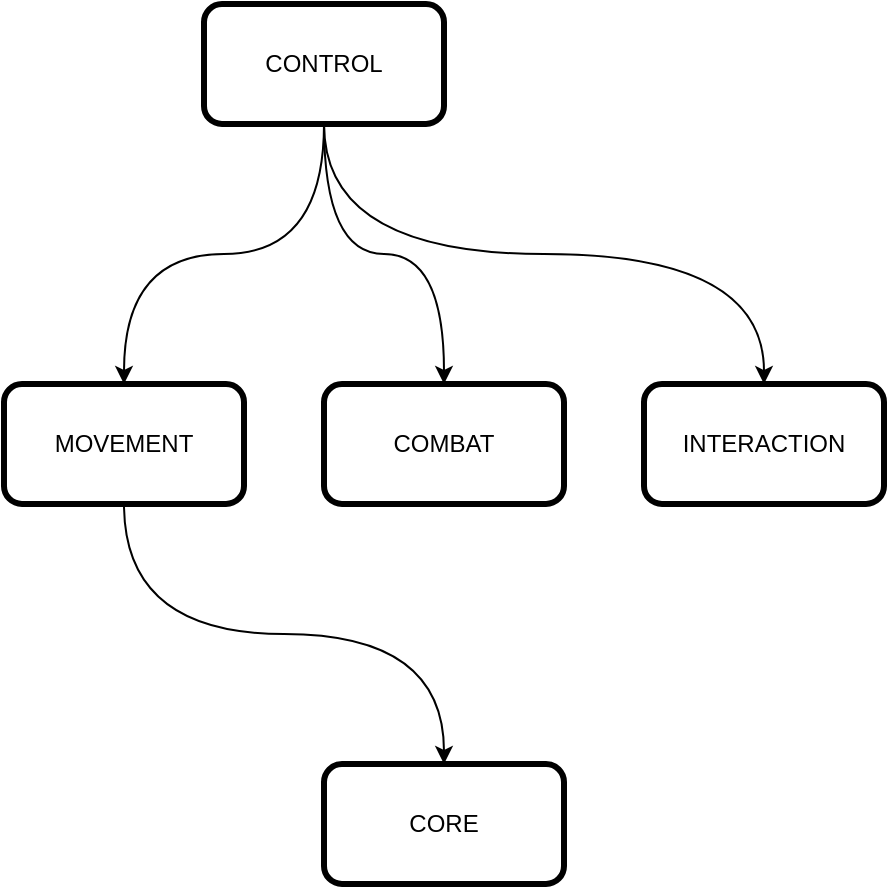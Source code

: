 <mxfile version="13.9.9" type="device"><diagram id="zX314c2a0iVQKS1Djk37" name="Page-1"><mxGraphModel dx="1422" dy="862" grid="1" gridSize="10" guides="1" tooltips="1" connect="1" arrows="1" fold="1" page="1" pageScale="1" pageWidth="1169" pageHeight="827" math="0" shadow="0"><root><mxCell id="0"/><mxCell id="1" parent="0"/><mxCell id="udCCP8bYUFWzeHk0lr8m-1" value="CORE" style="rounded=1;whiteSpace=wrap;html=1;strokeWidth=3;" vertex="1" parent="1"><mxGeometry x="470" y="500" width="120" height="60" as="geometry"/></mxCell><mxCell id="udCCP8bYUFWzeHk0lr8m-6" style="edgeStyle=orthogonalEdgeStyle;rounded=0;orthogonalLoop=1;jettySize=auto;html=1;exitX=0.5;exitY=1;exitDx=0;exitDy=0;entryX=0.5;entryY=0;entryDx=0;entryDy=0;strokeWidth=1;elbow=vertical;curved=1;" edge="1" parent="1" source="udCCP8bYUFWzeHk0lr8m-2" target="udCCP8bYUFWzeHk0lr8m-4"><mxGeometry relative="1" as="geometry"/></mxCell><mxCell id="udCCP8bYUFWzeHk0lr8m-13" style="edgeStyle=orthogonalEdgeStyle;curved=1;rounded=1;sketch=0;orthogonalLoop=1;jettySize=auto;html=1;exitX=0.5;exitY=1;exitDx=0;exitDy=0;" edge="1" parent="1" source="udCCP8bYUFWzeHk0lr8m-2" target="udCCP8bYUFWzeHk0lr8m-8"><mxGeometry relative="1" as="geometry"/></mxCell><mxCell id="udCCP8bYUFWzeHk0lr8m-14" style="edgeStyle=orthogonalEdgeStyle;curved=1;rounded=1;sketch=0;orthogonalLoop=1;jettySize=auto;html=1;exitX=0.5;exitY=1;exitDx=0;exitDy=0;" edge="1" parent="1" source="udCCP8bYUFWzeHk0lr8m-2" target="udCCP8bYUFWzeHk0lr8m-11"><mxGeometry relative="1" as="geometry"/></mxCell><mxCell id="udCCP8bYUFWzeHk0lr8m-2" value="CONTROL" style="rounded=1;whiteSpace=wrap;html=1;strokeWidth=3;" vertex="1" parent="1"><mxGeometry x="410" y="120" width="120" height="60" as="geometry"/></mxCell><mxCell id="udCCP8bYUFWzeHk0lr8m-7" style="edgeStyle=orthogonalEdgeStyle;rounded=0;orthogonalLoop=1;jettySize=auto;html=1;exitX=0.5;exitY=1;exitDx=0;exitDy=0;entryX=0.5;entryY=0;entryDx=0;entryDy=0;strokeWidth=1;curved=1;" edge="1" parent="1" source="udCCP8bYUFWzeHk0lr8m-4" target="udCCP8bYUFWzeHk0lr8m-1"><mxGeometry relative="1" as="geometry"/></mxCell><mxCell id="udCCP8bYUFWzeHk0lr8m-4" value="MOVEMENT" style="rounded=1;whiteSpace=wrap;html=1;strokeWidth=3;" vertex="1" parent="1"><mxGeometry x="310" y="310" width="120" height="60" as="geometry"/></mxCell><mxCell id="udCCP8bYUFWzeHk0lr8m-8" value="COMBAT" style="rounded=1;whiteSpace=wrap;html=1;strokeWidth=3;" vertex="1" parent="1"><mxGeometry x="470" y="310" width="120" height="60" as="geometry"/></mxCell><mxCell id="udCCP8bYUFWzeHk0lr8m-11" value="INTERACTION" style="rounded=1;whiteSpace=wrap;html=1;strokeWidth=3;" vertex="1" parent="1"><mxGeometry x="630" y="310" width="120" height="60" as="geometry"/></mxCell></root></mxGraphModel></diagram></mxfile>